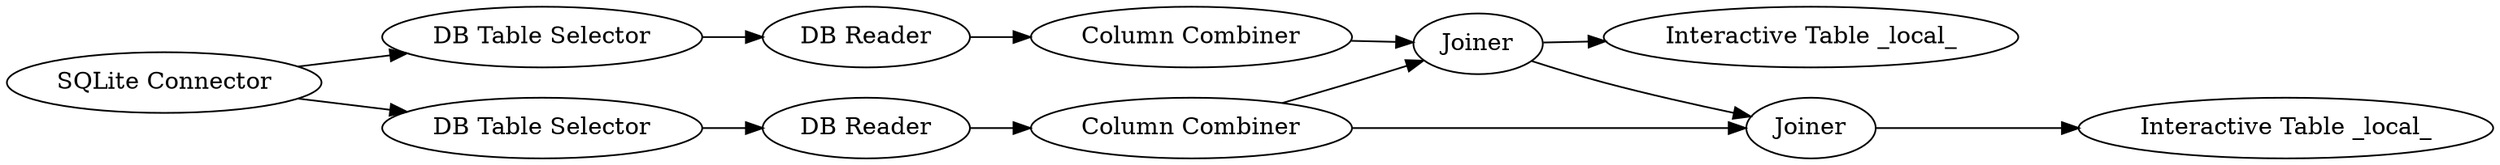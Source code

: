 digraph {
	18 [label="SQLite Connector"]
	60 [label="DB Table Selector"]
	61 [label="DB Table Selector"]
	63 [label="DB Reader"]
	64 [label="DB Reader"]
	65 [label=Joiner]
	66 [label="Column Combiner"]
	67 [label="Column Combiner"]
	68 [label=Joiner]
	70 [label="Interactive Table _local_"]
	71 [label="Interactive Table _local_"]
	18 -> 60
	18 -> 61
	60 -> 63
	61 -> 64
	63 -> 67
	64 -> 66
	65 -> 68
	65 -> 70
	66 -> 65
	66 -> 68
	67 -> 65
	68 -> 71
	rankdir=LR
}
